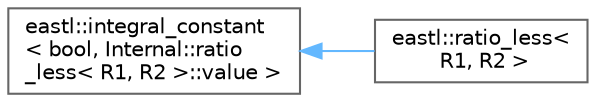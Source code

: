 digraph "类继承关系图"
{
 // LATEX_PDF_SIZE
  bgcolor="transparent";
  edge [fontname=Helvetica,fontsize=10,labelfontname=Helvetica,labelfontsize=10];
  node [fontname=Helvetica,fontsize=10,shape=box,height=0.2,width=0.4];
  rankdir="LR";
  Node0 [id="Node000000",label="eastl::integral_constant\l\< bool, Internal::ratio\l_less\< R1, R2 \>::value \>",height=0.2,width=0.4,color="grey40", fillcolor="white", style="filled",URL="$structeastl_1_1integral__constant.html",tooltip=" "];
  Node0 -> Node1 [id="edge773_Node000000_Node000001",dir="back",color="steelblue1",style="solid",tooltip=" "];
  Node1 [id="Node000001",label="eastl::ratio_less\<\l R1, R2 \>",height=0.2,width=0.4,color="grey40", fillcolor="white", style="filled",URL="$structeastl_1_1ratio__less.html",tooltip=" "];
}
